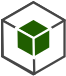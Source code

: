 <?xml version="1.0" encoding="UTF-8"?>
<dia:diagram xmlns:dia="http://www.lysator.liu.se/~alla/dia/">
  <dia:layer name="Fondo" visible="true" active="true">
    <dia:group>
      <dia:group>
        <dia:group>
          <dia:object type="Standard - Polygon" version="0" id="O0">
            <dia:attribute name="obj_pos">
              <dia:point val="2.533,4.35"/>
            </dia:attribute>
            <dia:attribute name="obj_bb">
              <dia:rectangle val="0.917,0.684;4.149,4.416"/>
            </dia:attribute>
            <dia:attribute name="poly_points">
              <dia:point val="2.533,4.35"/>
              <dia:point val="0.974,3.45"/>
              <dia:point val="0.975,1.649"/>
              <dia:point val="2.534,0.75"/>
              <dia:point val="4.093,1.651"/>
              <dia:point val="4.092,3.451"/>
            </dia:attribute>
            <dia:attribute name="line_color">
              <dia:color val="#464646"/>
            </dia:attribute>
            <dia:attribute name="line_width">
              <dia:real val="0.114"/>
            </dia:attribute>
            <dia:attribute name="show_background">
              <dia:boolean val="true"/>
            </dia:attribute>
          </dia:object>
          <dia:object type="Standard - Polygon" version="0" id="O1">
            <dia:attribute name="obj_pos">
              <dia:point val="0.975,1.649"/>
            </dia:attribute>
            <dia:attribute name="obj_bb">
              <dia:rectangle val="0.918,0.684;4.149,2.616"/>
            </dia:attribute>
            <dia:attribute name="poly_points">
              <dia:point val="0.975,1.649"/>
              <dia:point val="0.975,1.65"/>
              <dia:point val="2.533,2.55"/>
              <dia:point val="4.092,1.651"/>
              <dia:point val="4.092,1.65"/>
              <dia:point val="2.534,0.75"/>
            </dia:attribute>
            <dia:attribute name="line_color">
              <dia:color val="#464646"/>
            </dia:attribute>
            <dia:attribute name="line_width">
              <dia:real val="0.114"/>
            </dia:attribute>
            <dia:attribute name="show_background">
              <dia:boolean val="true"/>
            </dia:attribute>
          </dia:object>
          <dia:object type="Standard - Polygon" version="0" id="O2">
            <dia:attribute name="obj_pos">
              <dia:point val="0.975,1.65"/>
            </dia:attribute>
            <dia:attribute name="obj_bb">
              <dia:rectangle val="0.917,1.584;2.636,4.39"/>
            </dia:attribute>
            <dia:attribute name="poly_points">
              <dia:point val="0.975,1.65"/>
              <dia:point val="0.974,1.65"/>
              <dia:point val="1.004,3.449"/>
              <dia:point val="2.578,4.323"/>
              <dia:point val="2.579,4.323"/>
              <dia:point val="2.548,2.524"/>
            </dia:attribute>
            <dia:attribute name="line_color">
              <dia:color val="#464646"/>
            </dia:attribute>
            <dia:attribute name="line_width">
              <dia:real val="0.114"/>
            </dia:attribute>
            <dia:attribute name="show_background">
              <dia:boolean val="true"/>
            </dia:attribute>
          </dia:object>
        </dia:group>
        <dia:group>
          <dia:object type="Standard - Polygon" version="0" id="O3">
            <dia:attribute name="obj_pos">
              <dia:point val="2.533,3.534"/>
            </dia:attribute>
            <dia:attribute name="obj_bb">
              <dia:rectangle val="1.624,1.5;3.443,3.6"/>
            </dia:attribute>
            <dia:attribute name="poly_points">
              <dia:point val="2.533,3.534"/>
              <dia:point val="1.681,3.042"/>
              <dia:point val="1.681,2.058"/>
              <dia:point val="2.534,1.566"/>
              <dia:point val="3.386,2.058"/>
              <dia:point val="3.386,3.042"/>
            </dia:attribute>
            <dia:attribute name="line_color">
              <dia:color val="#ffffff"/>
            </dia:attribute>
            <dia:attribute name="line_width">
              <dia:real val="0.114"/>
            </dia:attribute>
            <dia:attribute name="inner_color">
              <dia:color val="#205e00"/>
            </dia:attribute>
            <dia:attribute name="show_background">
              <dia:boolean val="true"/>
            </dia:attribute>
          </dia:object>
          <dia:object type="Standard - Polygon" version="0" id="O4">
            <dia:attribute name="obj_pos">
              <dia:point val="1.681,2.058"/>
            </dia:attribute>
            <dia:attribute name="obj_bb">
              <dia:rectangle val="1.624,1.5;3.442,2.616"/>
            </dia:attribute>
            <dia:attribute name="poly_points">
              <dia:point val="1.681,2.058"/>
              <dia:point val="1.681,2.058"/>
              <dia:point val="2.533,2.55"/>
              <dia:point val="3.386,2.058"/>
              <dia:point val="3.386,2.058"/>
              <dia:point val="2.534,1.566"/>
            </dia:attribute>
            <dia:attribute name="line_color">
              <dia:color val="#ffffff"/>
            </dia:attribute>
            <dia:attribute name="line_width">
              <dia:real val="0.114"/>
            </dia:attribute>
            <dia:attribute name="inner_color">
              <dia:color val="#205e00"/>
            </dia:attribute>
            <dia:attribute name="show_background">
              <dia:boolean val="true"/>
            </dia:attribute>
          </dia:object>
          <dia:object type="Standard - Polygon" version="0" id="O5">
            <dia:attribute name="obj_pos">
              <dia:point val="1.681,2.058"/>
            </dia:attribute>
            <dia:attribute name="obj_bb">
              <dia:rectangle val="1.623,1.99;2.616,3.58"/>
            </dia:attribute>
            <dia:attribute name="poly_points">
              <dia:point val="1.681,2.058"/>
              <dia:point val="1.681,2.058"/>
              <dia:point val="1.697,3.042"/>
              <dia:point val="2.558,3.519"/>
              <dia:point val="2.558,3.519"/>
              <dia:point val="2.542,2.536"/>
            </dia:attribute>
            <dia:attribute name="line_color">
              <dia:color val="#ffffff"/>
            </dia:attribute>
            <dia:attribute name="line_width">
              <dia:real val="0.114"/>
            </dia:attribute>
            <dia:attribute name="inner_color">
              <dia:color val="#205e00"/>
            </dia:attribute>
            <dia:attribute name="show_background">
              <dia:boolean val="true"/>
            </dia:attribute>
          </dia:object>
        </dia:group>
      </dia:group>
    </dia:group>
  </dia:layer>
</dia:diagram>
